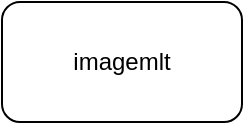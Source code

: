 <mxfile version="13.8.0" type="github">
  <diagram id="jUwzLuFQDp5qN_8F_EQR" name="Page-1">
    <mxGraphModel dx="702" dy="686" grid="1" gridSize="10" guides="1" tooltips="1" connect="1" arrows="1" fold="1" page="1" pageScale="1" pageWidth="827" pageHeight="1169" math="0" shadow="0">
      <root>
        <mxCell id="0" />
        <mxCell id="1" parent="0" />
        <mxCell id="6M60wZKXrxFlPKerJMDH-1" value="imagemlt" style="rounded=1;whiteSpace=wrap;html=1;" vertex="1" parent="1">
          <mxGeometry x="250" y="240" width="120" height="60" as="geometry" />
        </mxCell>
      </root>
    </mxGraphModel>
  </diagram>
</mxfile>
